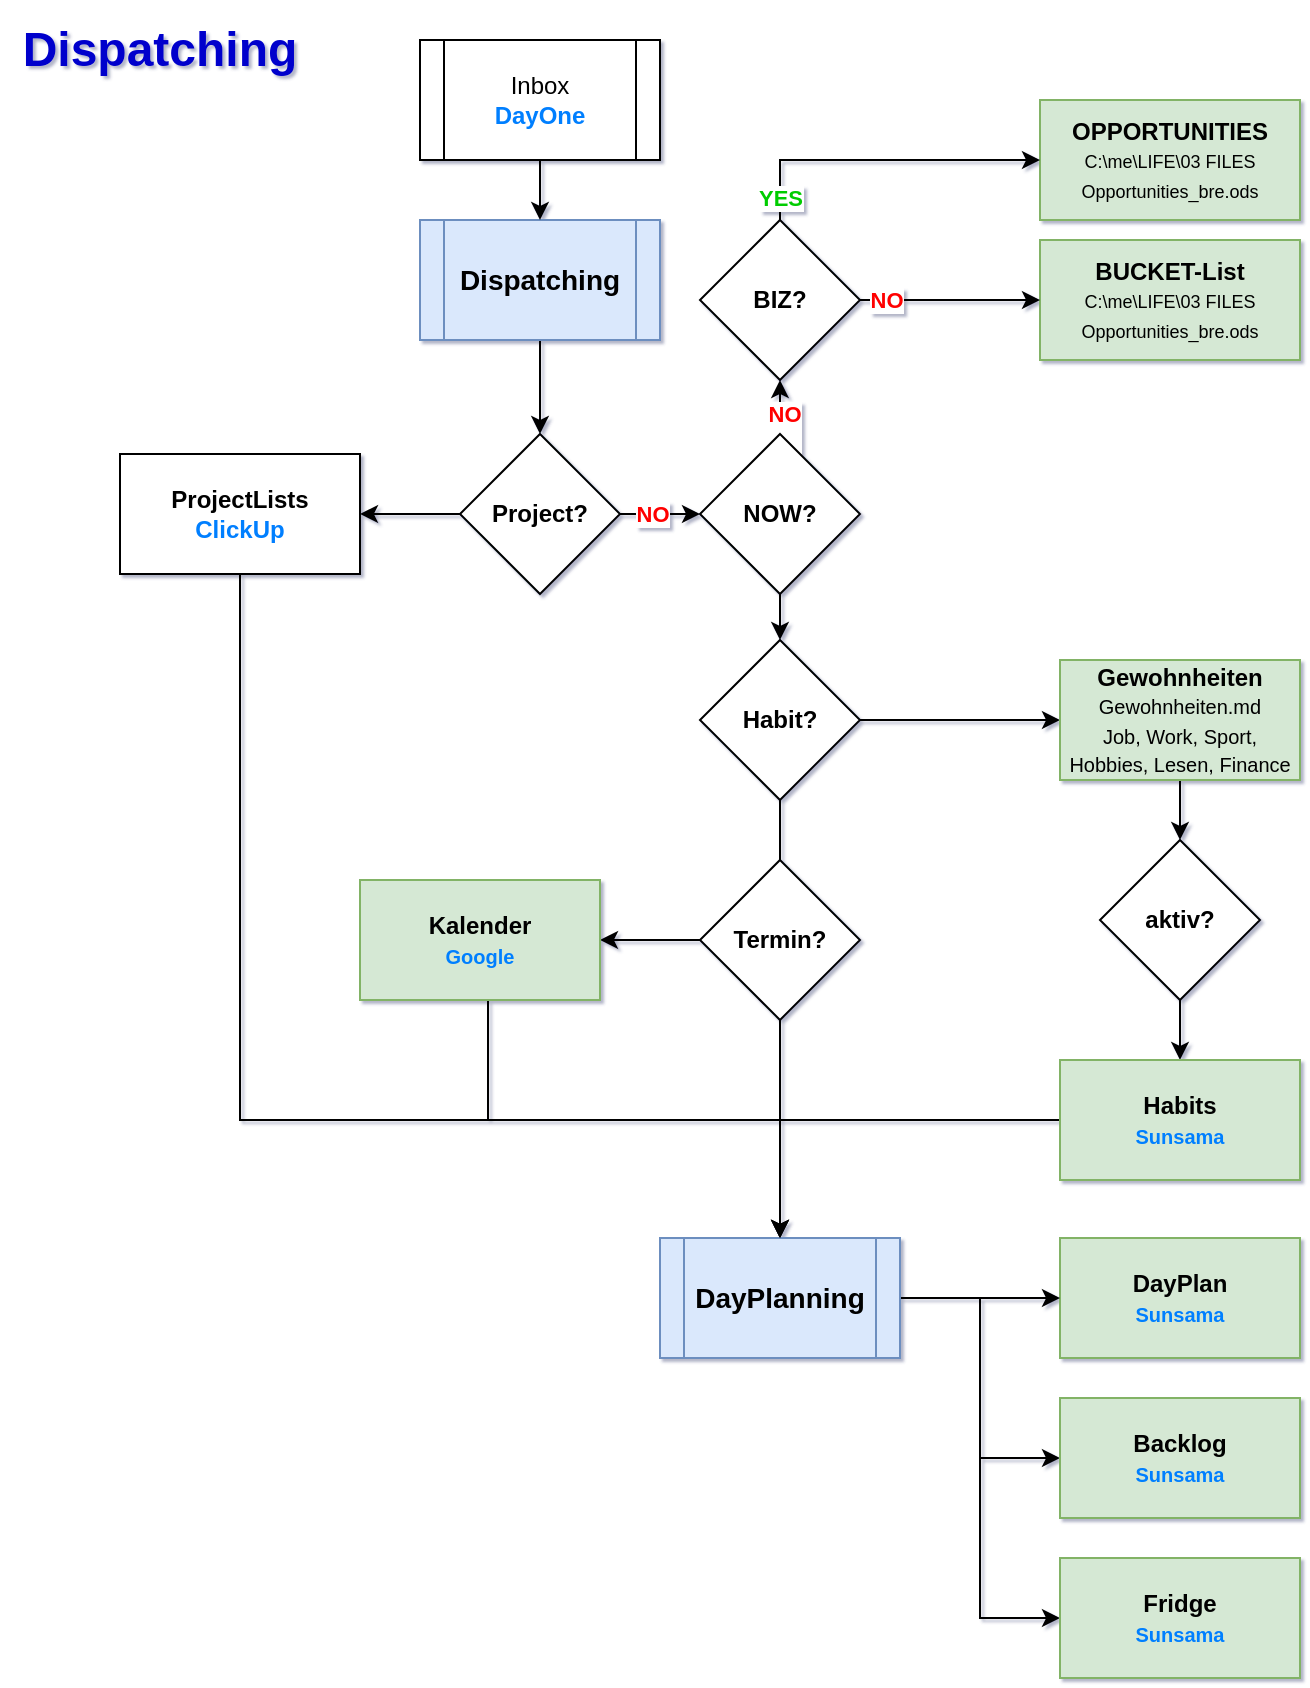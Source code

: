 <mxfile version="24.3.1" type="github">
  <diagram name="Seite-1" id="iVmIlQBCY1E0hf-4H-sd">
    <mxGraphModel dx="2183" dy="1164" grid="1" gridSize="10" guides="1" tooltips="1" connect="1" arrows="1" fold="1" page="1" pageScale="1" pageWidth="827" pageHeight="1169" math="0" shadow="1">
      <root>
        <mxCell id="0" />
        <mxCell id="1" parent="0" />
        <mxCell id="-3UPCh3XHjgh82qcXA4f-2" value="&lt;font color=&quot;#0000cc&quot; style=&quot;font-size: 24px;&quot;&gt;&lt;b&gt;Dispatching&lt;/b&gt;&lt;/font&gt;" style="text;html=1;align=center;verticalAlign=middle;whiteSpace=wrap;rounded=0;" parent="1" vertex="1">
          <mxGeometry x="110" y="30" width="160" height="50" as="geometry" />
        </mxCell>
        <mxCell id="-3UPCh3XHjgh82qcXA4f-5" style="edgeStyle=orthogonalEdgeStyle;rounded=0;orthogonalLoop=1;jettySize=auto;html=1;entryX=0.5;entryY=0;entryDx=0;entryDy=0;" parent="1" source="-3UPCh3XHjgh82qcXA4f-3" target="-3UPCh3XHjgh82qcXA4f-4" edge="1">
          <mxGeometry relative="1" as="geometry" />
        </mxCell>
        <mxCell id="-3UPCh3XHjgh82qcXA4f-3" value="&lt;font style=&quot;font-size: 14px;&quot;&gt;&lt;b&gt;Dispatching&lt;/b&gt;&lt;/font&gt;" style="shape=process;whiteSpace=wrap;html=1;backgroundOutline=1;fillColor=#dae8fc;strokeColor=#6c8ebf;" parent="1" vertex="1">
          <mxGeometry x="320" y="140" width="120" height="60" as="geometry" />
        </mxCell>
        <mxCell id="-3UPCh3XHjgh82qcXA4f-8" style="edgeStyle=orthogonalEdgeStyle;rounded=0;orthogonalLoop=1;jettySize=auto;html=1;entryX=1;entryY=0.5;entryDx=0;entryDy=0;" parent="1" source="-3UPCh3XHjgh82qcXA4f-4" target="-3UPCh3XHjgh82qcXA4f-7" edge="1">
          <mxGeometry relative="1" as="geometry" />
        </mxCell>
        <mxCell id="-3UPCh3XHjgh82qcXA4f-14" style="edgeStyle=orthogonalEdgeStyle;rounded=0;orthogonalLoop=1;jettySize=auto;html=1;entryX=0;entryY=0.5;entryDx=0;entryDy=0;" parent="1" source="-3UPCh3XHjgh82qcXA4f-4" target="-3UPCh3XHjgh82qcXA4f-11" edge="1">
          <mxGeometry relative="1" as="geometry" />
        </mxCell>
        <mxCell id="-3UPCh3XHjgh82qcXA4f-4" value="&lt;b&gt;Project?&lt;/b&gt;" style="rhombus;whiteSpace=wrap;html=1;" parent="1" vertex="1">
          <mxGeometry x="340" y="247" width="80" height="80" as="geometry" />
        </mxCell>
        <mxCell id="-3UPCh3XHjgh82qcXA4f-31" style="edgeStyle=orthogonalEdgeStyle;rounded=0;orthogonalLoop=1;jettySize=auto;html=1;exitX=0.5;exitY=1;exitDx=0;exitDy=0;" parent="1" source="-3UPCh3XHjgh82qcXA4f-7" target="-3UPCh3XHjgh82qcXA4f-28" edge="1">
          <mxGeometry relative="1" as="geometry">
            <mxPoint x="210" y="390" as="sourcePoint" />
            <Array as="points">
              <mxPoint x="230" y="590" />
              <mxPoint x="500" y="590" />
            </Array>
          </mxGeometry>
        </mxCell>
        <mxCell id="-3UPCh3XHjgh82qcXA4f-7" value="&lt;b&gt;ProjectLists&lt;/b&gt;&lt;br&gt;&lt;b&gt;&lt;font color=&quot;#007fff&quot;&gt;ClickUp&lt;/font&gt;&lt;/b&gt;" style="rounded=0;whiteSpace=wrap;html=1;" parent="1" vertex="1">
          <mxGeometry x="170" y="257" width="120" height="60" as="geometry" />
        </mxCell>
        <mxCell id="-3UPCh3XHjgh82qcXA4f-9" value="&lt;b&gt;OPPORTUNITIES&lt;/b&gt;&lt;br&gt;&lt;font style=&quot;font-size: 9px;&quot;&gt;C:\me\LIFE\03 FILES&lt;/font&gt;&lt;div&gt;&lt;font style=&quot;font-size: 9px;&quot;&gt;Opportunities_bre.ods&lt;/font&gt;&lt;br&gt;&lt;/div&gt;" style="rounded=0;whiteSpace=wrap;html=1;fillColor=#d5e8d4;strokeColor=#82b366;" parent="1" vertex="1">
          <mxGeometry x="630" y="80" width="130" height="60" as="geometry" />
        </mxCell>
        <mxCell id="-3UPCh3XHjgh82qcXA4f-10" value="&lt;b&gt;BUCKET-List&lt;/b&gt;&lt;br&gt;&lt;font style=&quot;font-size: 9px;&quot;&gt;C:\me\LIFE\03 FILES&lt;/font&gt;&lt;div&gt;&lt;font style=&quot;font-size: 9px;&quot;&gt;Opportunities_bre.ods&lt;/font&gt;&lt;br&gt;&lt;/div&gt;" style="rounded=0;whiteSpace=wrap;html=1;fillColor=#d5e8d4;strokeColor=#82b366;" parent="1" vertex="1">
          <mxGeometry x="630" y="150" width="130" height="60" as="geometry" />
        </mxCell>
        <mxCell id="-3UPCh3XHjgh82qcXA4f-12" style="edgeStyle=orthogonalEdgeStyle;rounded=0;orthogonalLoop=1;jettySize=auto;html=1;exitX=0.5;exitY=0;exitDx=0;exitDy=0;" parent="1" source="-3UPCh3XHjgh82qcXA4f-11" target="-3UPCh3XHjgh82qcXA4f-13" edge="1">
          <mxGeometry relative="1" as="geometry" />
        </mxCell>
        <mxCell id="-3UPCh3XHjgh82qcXA4f-15" value="&lt;b&gt;&lt;font color=&quot;#ff0000&quot;&gt;NO&lt;/font&gt;&lt;/b&gt;&lt;div&gt;&lt;b&gt;&lt;font color=&quot;#ff0000&quot;&gt;&lt;br&gt;&lt;/font&gt;&lt;/b&gt;&lt;/div&gt;" style="edgeLabel;html=1;align=center;verticalAlign=middle;resizable=0;points=[];" parent="-3UPCh3XHjgh82qcXA4f-12" vertex="1" connectable="0">
          <mxGeometry x="-0.894" y="-2" relative="1" as="geometry">
            <mxPoint as="offset" />
          </mxGeometry>
        </mxCell>
        <mxCell id="-3UPCh3XHjgh82qcXA4f-11" value="&lt;b&gt;NOW?&lt;/b&gt;" style="rhombus;whiteSpace=wrap;html=1;" parent="1" vertex="1">
          <mxGeometry x="460" y="247" width="80" height="80" as="geometry" />
        </mxCell>
        <mxCell id="-3UPCh3XHjgh82qcXA4f-17" style="edgeStyle=orthogonalEdgeStyle;rounded=0;orthogonalLoop=1;jettySize=auto;html=1;exitX=0.5;exitY=0;exitDx=0;exitDy=0;" parent="1" source="-3UPCh3XHjgh82qcXA4f-13" target="-3UPCh3XHjgh82qcXA4f-9" edge="1">
          <mxGeometry relative="1" as="geometry" />
        </mxCell>
        <mxCell id="-3UPCh3XHjgh82qcXA4f-18" value="&lt;b&gt;&lt;font color=&quot;#00cc00&quot;&gt;YES&lt;/font&gt;&lt;/b&gt;" style="edgeLabel;html=1;align=center;verticalAlign=middle;resizable=0;points=[];" parent="-3UPCh3XHjgh82qcXA4f-17" vertex="1" connectable="0">
          <mxGeometry x="-0.854" relative="1" as="geometry">
            <mxPoint as="offset" />
          </mxGeometry>
        </mxCell>
        <mxCell id="-3UPCh3XHjgh82qcXA4f-19" style="edgeStyle=orthogonalEdgeStyle;rounded=0;orthogonalLoop=1;jettySize=auto;html=1;" parent="1" source="-3UPCh3XHjgh82qcXA4f-13" target="-3UPCh3XHjgh82qcXA4f-10" edge="1">
          <mxGeometry relative="1" as="geometry" />
        </mxCell>
        <mxCell id="-3UPCh3XHjgh82qcXA4f-20" value="&lt;b&gt;&lt;font color=&quot;#ff0000&quot;&gt;NO&lt;/font&gt;&lt;/b&gt;" style="edgeLabel;html=1;align=center;verticalAlign=middle;resizable=0;points=[];" parent="-3UPCh3XHjgh82qcXA4f-19" vertex="1" connectable="0">
          <mxGeometry x="-0.706" relative="1" as="geometry">
            <mxPoint as="offset" />
          </mxGeometry>
        </mxCell>
        <mxCell id="-3UPCh3XHjgh82qcXA4f-13" value="&lt;b&gt;BIZ?&lt;/b&gt;" style="rhombus;whiteSpace=wrap;html=1;" parent="1" vertex="1">
          <mxGeometry x="460" y="140" width="80" height="80" as="geometry" />
        </mxCell>
        <mxCell id="-3UPCh3XHjgh82qcXA4f-16" value="&lt;b&gt;&lt;font color=&quot;#ff0000&quot;&gt;NO&lt;/font&gt;&lt;/b&gt;" style="edgeLabel;html=1;align=center;verticalAlign=middle;resizable=0;points=[];" parent="1" vertex="1" connectable="0">
          <mxGeometry x="433.004" y="284" as="geometry">
            <mxPoint x="3" y="3" as="offset" />
          </mxGeometry>
        </mxCell>
        <mxCell id="-3UPCh3XHjgh82qcXA4f-24" style="edgeStyle=orthogonalEdgeStyle;rounded=0;orthogonalLoop=1;jettySize=auto;html=1;" parent="1" source="-3UPCh3XHjgh82qcXA4f-21" target="-3UPCh3XHjgh82qcXA4f-23" edge="1">
          <mxGeometry relative="1" as="geometry" />
        </mxCell>
        <mxCell id="-3UPCh3XHjgh82qcXA4f-33" style="edgeStyle=orthogonalEdgeStyle;rounded=0;orthogonalLoop=1;jettySize=auto;html=1;" parent="1" source="-3UPCh3XHjgh82qcXA4f-21" target="-3UPCh3XHjgh82qcXA4f-28" edge="1">
          <mxGeometry relative="1" as="geometry" />
        </mxCell>
        <mxCell id="-3UPCh3XHjgh82qcXA4f-21" value="&lt;b&gt;Habit?&lt;/b&gt;" style="rhombus;whiteSpace=wrap;html=1;" parent="1" vertex="1">
          <mxGeometry x="460" y="350" width="80" height="80" as="geometry" />
        </mxCell>
        <mxCell id="-3UPCh3XHjgh82qcXA4f-22" style="edgeStyle=orthogonalEdgeStyle;rounded=0;orthogonalLoop=1;jettySize=auto;html=1;entryX=0.5;entryY=0;entryDx=0;entryDy=0;" parent="1" source="-3UPCh3XHjgh82qcXA4f-11" target="-3UPCh3XHjgh82qcXA4f-21" edge="1">
          <mxGeometry relative="1" as="geometry" />
        </mxCell>
        <mxCell id="-3UPCh3XHjgh82qcXA4f-29" style="edgeStyle=orthogonalEdgeStyle;rounded=0;orthogonalLoop=1;jettySize=auto;html=1;" parent="1" source="-3UPCh3XHjgh82qcXA4f-23" target="jkQUioTWCYqx8vz39A2g-2" edge="1">
          <mxGeometry relative="1" as="geometry" />
        </mxCell>
        <mxCell id="-3UPCh3XHjgh82qcXA4f-23" value="&lt;b&gt;Gewohnheiten&lt;/b&gt;&lt;br&gt;&lt;font size=&quot;1&quot;&gt;Gewohnheiten.md&lt;br&gt;Job, Work, Sport, Hobbies, Lesen, Finance&lt;/font&gt;" style="rounded=0;whiteSpace=wrap;html=1;fillColor=#d5e8d4;strokeColor=#82b366;" parent="1" vertex="1">
          <mxGeometry x="640" y="360" width="120" height="60" as="geometry" />
        </mxCell>
        <mxCell id="-3UPCh3XHjgh82qcXA4f-26" style="edgeStyle=orthogonalEdgeStyle;rounded=0;orthogonalLoop=1;jettySize=auto;html=1;entryX=0.5;entryY=0;entryDx=0;entryDy=0;" parent="1" source="-3UPCh3XHjgh82qcXA4f-25" target="-3UPCh3XHjgh82qcXA4f-3" edge="1">
          <mxGeometry relative="1" as="geometry" />
        </mxCell>
        <mxCell id="-3UPCh3XHjgh82qcXA4f-25" value="Inbox&lt;br&gt;&lt;b&gt;&lt;font color=&quot;#007fff&quot;&gt;DayOne&lt;/font&gt;&lt;/b&gt;" style="shape=process;whiteSpace=wrap;html=1;backgroundOutline=1;" parent="1" vertex="1">
          <mxGeometry x="320" y="50" width="120" height="60" as="geometry" />
        </mxCell>
        <mxCell id="-3UPCh3XHjgh82qcXA4f-27" value="&lt;b&gt;DayPlan&lt;/b&gt;&lt;br&gt;&lt;font color=&quot;#007fff&quot; size=&quot;1&quot;&gt;&lt;b&gt;Sunsama&lt;/b&gt;&lt;/font&gt;" style="rounded=0;whiteSpace=wrap;html=1;fillColor=#d5e8d4;strokeColor=#82b366;" parent="1" vertex="1">
          <mxGeometry x="640" y="649" width="120" height="60" as="geometry" />
        </mxCell>
        <mxCell id="-3UPCh3XHjgh82qcXA4f-32" style="edgeStyle=orthogonalEdgeStyle;rounded=0;orthogonalLoop=1;jettySize=auto;html=1;" parent="1" source="-3UPCh3XHjgh82qcXA4f-28" target="-3UPCh3XHjgh82qcXA4f-27" edge="1">
          <mxGeometry relative="1" as="geometry" />
        </mxCell>
        <mxCell id="-3UPCh3XHjgh82qcXA4f-36" style="edgeStyle=orthogonalEdgeStyle;rounded=0;orthogonalLoop=1;jettySize=auto;html=1;entryX=0;entryY=0.5;entryDx=0;entryDy=0;" parent="1" source="-3UPCh3XHjgh82qcXA4f-28" target="-3UPCh3XHjgh82qcXA4f-35" edge="1">
          <mxGeometry relative="1" as="geometry" />
        </mxCell>
        <mxCell id="-3UPCh3XHjgh82qcXA4f-37" style="edgeStyle=orthogonalEdgeStyle;rounded=0;orthogonalLoop=1;jettySize=auto;html=1;entryX=0;entryY=0.5;entryDx=0;entryDy=0;" parent="1" source="-3UPCh3XHjgh82qcXA4f-28" target="-3UPCh3XHjgh82qcXA4f-34" edge="1">
          <mxGeometry relative="1" as="geometry" />
        </mxCell>
        <mxCell id="-3UPCh3XHjgh82qcXA4f-28" value="&lt;font style=&quot;font-size: 14px;&quot;&gt;&lt;b&gt;DayPlanning&lt;/b&gt;&lt;/font&gt;" style="shape=process;whiteSpace=wrap;html=1;backgroundOutline=1;fillColor=#dae8fc;strokeColor=#6c8ebf;" parent="1" vertex="1">
          <mxGeometry x="440" y="649" width="120" height="60" as="geometry" />
        </mxCell>
        <mxCell id="-3UPCh3XHjgh82qcXA4f-34" value="&lt;b&gt;Fridge&lt;/b&gt;&lt;br&gt;&lt;font color=&quot;#007fff&quot; size=&quot;1&quot;&gt;&lt;b&gt;Sunsama&lt;/b&gt;&lt;/font&gt;" style="rounded=0;whiteSpace=wrap;html=1;fillColor=#d5e8d4;strokeColor=#82b366;" parent="1" vertex="1">
          <mxGeometry x="640" y="809" width="120" height="60" as="geometry" />
        </mxCell>
        <mxCell id="-3UPCh3XHjgh82qcXA4f-35" value="&lt;b&gt;Backlog&lt;/b&gt;&lt;br&gt;&lt;font color=&quot;#007fff&quot; size=&quot;1&quot;&gt;&lt;b&gt;Sunsama&lt;/b&gt;&lt;/font&gt;" style="rounded=0;whiteSpace=wrap;html=1;fillColor=#d5e8d4;strokeColor=#82b366;" parent="1" vertex="1">
          <mxGeometry x="640" y="729" width="120" height="60" as="geometry" />
        </mxCell>
        <mxCell id="jkQUioTWCYqx8vz39A2g-5" style="edgeStyle=orthogonalEdgeStyle;rounded=0;orthogonalLoop=1;jettySize=auto;html=1;" edge="1" parent="1" source="jkQUioTWCYqx8vz39A2g-2" target="jkQUioTWCYqx8vz39A2g-3">
          <mxGeometry relative="1" as="geometry" />
        </mxCell>
        <mxCell id="jkQUioTWCYqx8vz39A2g-2" value="&lt;b&gt;aktiv?&lt;/b&gt;" style="rhombus;whiteSpace=wrap;html=1;" vertex="1" parent="1">
          <mxGeometry x="660" y="450" width="80" height="80" as="geometry" />
        </mxCell>
        <mxCell id="jkQUioTWCYqx8vz39A2g-6" style="edgeStyle=orthogonalEdgeStyle;rounded=0;orthogonalLoop=1;jettySize=auto;html=1;" edge="1" parent="1" source="jkQUioTWCYqx8vz39A2g-3" target="-3UPCh3XHjgh82qcXA4f-28">
          <mxGeometry relative="1" as="geometry" />
        </mxCell>
        <mxCell id="jkQUioTWCYqx8vz39A2g-3" value="&lt;b&gt;Habits&lt;/b&gt;&lt;br&gt;&lt;font color=&quot;#007fff&quot; size=&quot;1&quot;&gt;&lt;b&gt;Sunsama&lt;/b&gt;&lt;/font&gt;" style="rounded=0;whiteSpace=wrap;html=1;fillColor=#d5e8d4;strokeColor=#82b366;" vertex="1" parent="1">
          <mxGeometry x="640" y="560" width="120" height="60" as="geometry" />
        </mxCell>
        <mxCell id="jkQUioTWCYqx8vz39A2g-10" style="edgeStyle=orthogonalEdgeStyle;rounded=0;orthogonalLoop=1;jettySize=auto;html=1;entryX=1;entryY=0.5;entryDx=0;entryDy=0;" edge="1" parent="1" source="jkQUioTWCYqx8vz39A2g-7" target="jkQUioTWCYqx8vz39A2g-8">
          <mxGeometry relative="1" as="geometry" />
        </mxCell>
        <mxCell id="jkQUioTWCYqx8vz39A2g-7" value="&lt;b&gt;Termin?&lt;/b&gt;" style="rhombus;whiteSpace=wrap;html=1;" vertex="1" parent="1">
          <mxGeometry x="460" y="460" width="80" height="80" as="geometry" />
        </mxCell>
        <mxCell id="jkQUioTWCYqx8vz39A2g-9" style="edgeStyle=orthogonalEdgeStyle;rounded=0;orthogonalLoop=1;jettySize=auto;html=1;exitX=0.5;exitY=1;exitDx=0;exitDy=0;" edge="1" parent="1" source="jkQUioTWCYqx8vz39A2g-8" target="-3UPCh3XHjgh82qcXA4f-28">
          <mxGeometry relative="1" as="geometry">
            <Array as="points">
              <mxPoint x="354" y="590" />
              <mxPoint x="500" y="590" />
            </Array>
          </mxGeometry>
        </mxCell>
        <mxCell id="jkQUioTWCYqx8vz39A2g-8" value="&lt;b&gt;Kalender&lt;/b&gt;&lt;br&gt;&lt;font color=&quot;#007fff&quot; size=&quot;1&quot;&gt;&lt;b&gt;Google&lt;/b&gt;&lt;/font&gt;" style="rounded=0;whiteSpace=wrap;html=1;fillColor=#d5e8d4;strokeColor=#82b366;" vertex="1" parent="1">
          <mxGeometry x="290" y="470" width="120" height="60" as="geometry" />
        </mxCell>
      </root>
    </mxGraphModel>
  </diagram>
</mxfile>
